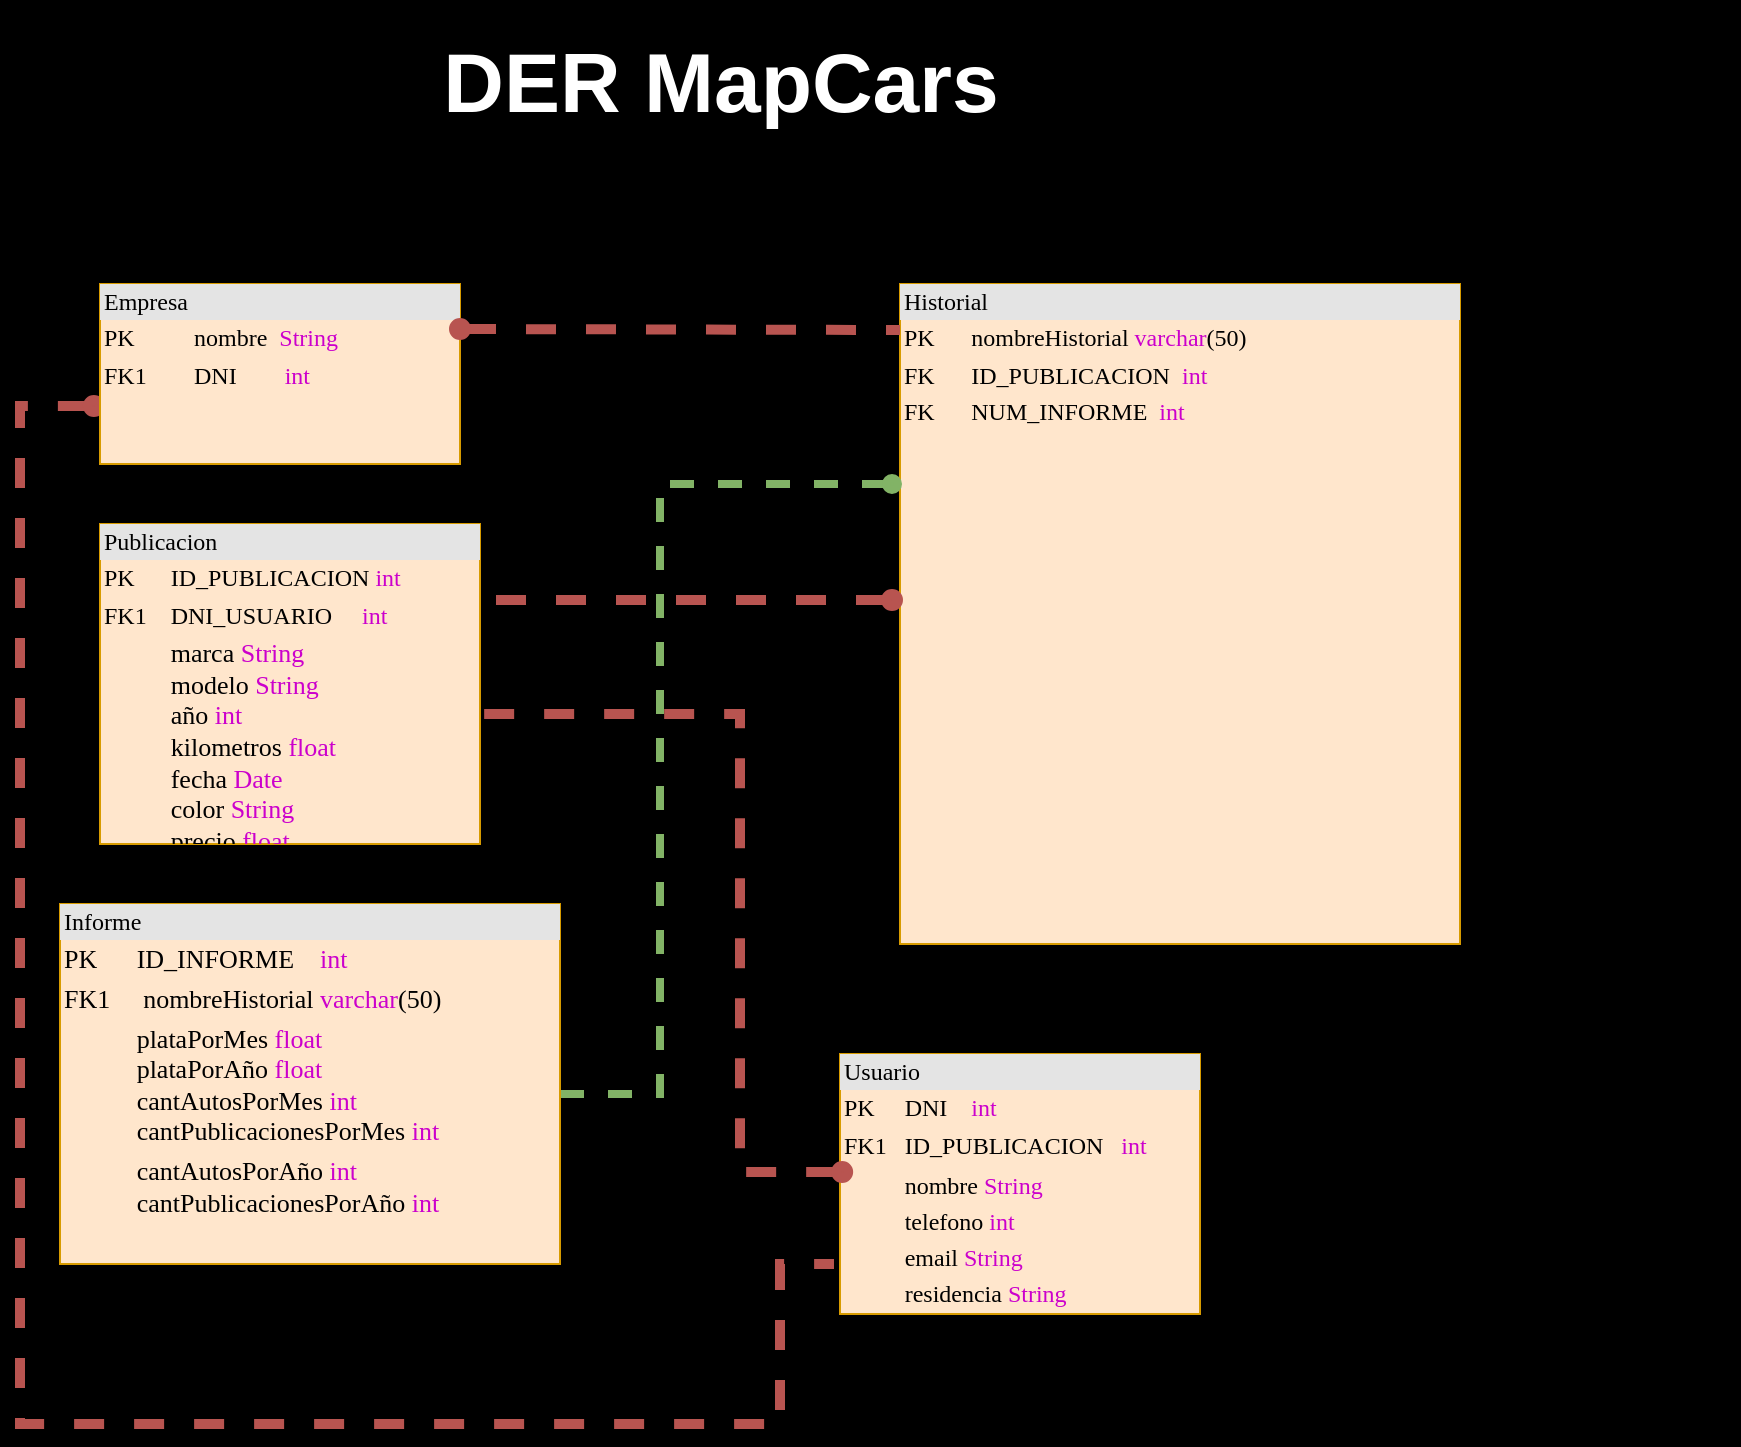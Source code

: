 <mxfile version="12.2.7" type="github" pages="1"><diagram name="Page-1" id="2ca16b54-16f6-2749-3443-fa8db7711227"><mxGraphModel dx="1209" dy="1520" grid="0" gridSize="10" guides="1" tooltips="1" connect="1" arrows="1" fold="1" page="1" pageScale="1" pageWidth="1100" pageHeight="850" background="#000000" math="0" shadow="0"><root><mxCell id="0"/><mxCell id="1" parent="0"/><mxCell id="dDNG2SL-8q4fLwJk1d4J-3" style="edgeStyle=orthogonalEdgeStyle;rounded=0;orthogonalLoop=1;jettySize=auto;html=1;dashed=1;fillColor=#f8cecc;strokeColor=#b85450;startArrow=oval;startFill=1;endArrow=none;endFill=0;exitX=-0.017;exitY=0.678;exitDx=0;exitDy=0;exitPerimeter=0;strokeWidth=5;" edge="1" parent="1" source="2ed32ef02a7f4228-1"><mxGeometry relative="1" as="geometry"><mxPoint x="477" y="560" as="targetPoint"/><Array as="points"><mxPoint x="70" y="131"/><mxPoint x="70" y="640"/><mxPoint x="450" y="640"/><mxPoint x="450" y="560"/></Array></mxGeometry></mxCell><mxCell id="2ed32ef02a7f4228-1" value="&lt;div style=&quot;box-sizing: border-box ; width: 100% ; background: #e4e4e4 ; padding: 2px&quot;&gt;Empresa&lt;/div&gt;&lt;table style=&quot;width: 100% ; font-size: 1em&quot; cellpadding=&quot;2&quot; cellspacing=&quot;0&quot;&gt;&lt;tbody&gt;&lt;tr&gt;&lt;td&gt;PK&lt;/td&gt;&lt;td&gt;nombre&amp;nbsp; &lt;font color=&quot;#cc00cc&quot;&gt;String&lt;/font&gt;&lt;/td&gt;&lt;/tr&gt;&lt;tr&gt;&lt;td&gt;FK1&lt;/td&gt;&lt;td&gt;DNI&amp;nbsp; &amp;nbsp; &amp;nbsp; &amp;nbsp; &lt;font color=&quot;#cc00cc&quot;&gt;int&lt;/font&gt;&lt;/td&gt;&lt;/tr&gt;&lt;tr&gt;&lt;td&gt;&lt;/td&gt;&lt;td&gt;&lt;br&gt;&lt;/td&gt;&lt;/tr&gt;&lt;/tbody&gt;&lt;/table&gt;" style="verticalAlign=top;align=left;overflow=fill;html=1;rounded=0;shadow=0;comic=0;labelBackgroundColor=none;strokeWidth=1;fontFamily=Verdana;fontSize=12;fillColor=#ffe6cc;strokeColor=#d79b00;" parent="1" vertex="1"><mxGeometry x="110" y="70" width="180" height="90" as="geometry"/></mxCell><mxCell id="2ed32ef02a7f4228-2" value="&lt;div style=&quot;box-sizing: border-box ; width: 100% ; background: #e4e4e4 ; padding: 2px&quot;&gt;Usuario&lt;/div&gt;&lt;table style=&quot;width: 100% ; font-size: 1em&quot; cellpadding=&quot;2&quot; cellspacing=&quot;0&quot;&gt;&lt;tbody&gt;&lt;tr&gt;&lt;td&gt;PK&lt;/td&gt;&lt;td&gt;DNI&amp;nbsp; &amp;nbsp; &lt;font color=&quot;#cc00cc&quot;&gt;int&lt;/font&gt;&lt;/td&gt;&lt;/tr&gt;&lt;tr&gt;&lt;td&gt;FK1&lt;/td&gt;&lt;td&gt;ID_PUBLICACION&amp;nbsp; &amp;nbsp;&lt;font color=&quot;#cc00cc&quot;&gt;int&lt;/font&gt;&lt;/td&gt;&lt;/tr&gt;&lt;tr style=&quot;line-height: 150%&quot;&gt;&lt;td&gt;&lt;/td&gt;&lt;td&gt;nombre &lt;font color=&quot;#cc00cc&quot;&gt;String&lt;/font&gt;&lt;br&gt;telefono &lt;font color=&quot;#cc00cc&quot;&gt;int&lt;/font&gt;&lt;br&gt;email &lt;font color=&quot;#cc00cc&quot;&gt;String&lt;/font&gt;&lt;br&gt;residencia &lt;font color=&quot;#cc00cc&quot;&gt;String&lt;/font&gt;&lt;br&gt;&lt;br&gt;&lt;/td&gt;&lt;/tr&gt;&lt;tr&gt;&lt;td&gt;&lt;br&gt;&lt;/td&gt;&lt;td&gt;&lt;br&gt;&lt;/td&gt;&lt;/tr&gt;&lt;tr&gt;&lt;td&gt;&lt;br&gt;&lt;/td&gt;&lt;td&gt;&lt;br&gt;&lt;/td&gt;&lt;/tr&gt;&lt;tr&gt;&lt;td&gt;&lt;br&gt;&lt;/td&gt;&lt;td&gt;&lt;br&gt;&lt;/td&gt;&lt;/tr&gt;&lt;/tbody&gt;&lt;/table&gt;" style="verticalAlign=top;align=left;overflow=fill;html=1;rounded=0;shadow=0;comic=0;labelBackgroundColor=none;strokeWidth=1;fontFamily=Verdana;fontSize=12;fillColor=#ffe6cc;strokeColor=#d79b00;" parent="1" vertex="1"><mxGeometry x="480" y="455" width="180" height="130" as="geometry"/></mxCell><mxCell id="2ed32ef02a7f4228-5" value="&lt;div style=&quot;box-sizing: border-box ; width: 100% ; background: #e4e4e4 ; padding: 2px&quot;&gt;Publicacion&lt;/div&gt;&lt;table style=&quot;width: 100% ; font-size: 1em&quot; cellpadding=&quot;2&quot; cellspacing=&quot;0&quot;&gt;&lt;tbody&gt;&lt;tr&gt;&lt;td&gt;PK&lt;/td&gt;&lt;td&gt;ID_PUBLICACION &lt;font color=&quot;#cc00cc&quot;&gt;int&lt;/font&gt;&lt;/td&gt;&lt;/tr&gt;&lt;tr&gt;&lt;td&gt;FK1&lt;/td&gt;&lt;td&gt;DNI_USUARIO&amp;nbsp; &amp;nbsp; &amp;nbsp;&lt;font color=&quot;#cc00cc&quot;&gt;int&lt;/font&gt;&lt;/td&gt;&lt;/tr&gt;&lt;tr style=&quot;font-size: 13px&quot;&gt;&lt;td&gt;&lt;/td&gt;&lt;td&gt;marca &lt;font color=&quot;#cc00cc&quot;&gt;String&lt;/font&gt;&lt;br&gt;modelo &lt;font color=&quot;#cc00cc&quot;&gt;String&lt;/font&gt;&lt;br&gt;año &lt;font color=&quot;#cc00cc&quot;&gt;int&lt;/font&gt;&lt;br&gt;kilometros &lt;font color=&quot;#cc00cc&quot;&gt;float&lt;/font&gt;&lt;br&gt;fecha &lt;font color=&quot;#cc00cc&quot;&gt;Date&lt;/font&gt;&lt;br&gt;color &lt;font color=&quot;#cc00cc&quot;&gt;String&lt;/font&gt;&lt;br&gt;precio &lt;font color=&quot;#cc00cc&quot;&gt;float&lt;/font&gt;&lt;br&gt;&lt;br&gt;&lt;/td&gt;&lt;/tr&gt;&lt;/tbody&gt;&lt;/table&gt;" style="verticalAlign=top;align=left;overflow=fill;html=1;rounded=0;shadow=0;comic=0;labelBackgroundColor=none;strokeWidth=1;fontFamily=Verdana;fontSize=12;fillColor=#ffe6cc;strokeColor=#d79b00;" parent="1" vertex="1"><mxGeometry x="110" y="190" width="190" height="160" as="geometry"/></mxCell><mxCell id="2ed32ef02a7f4228-8" value="&lt;div style=&quot;box-sizing: border-box ; width: 100% ; background: #e4e4e4 ; padding: 2px&quot;&gt;Historial&lt;/div&gt;&lt;table style=&quot;width: 100% ; font-size: 1em&quot; cellpadding=&quot;2&quot; cellspacing=&quot;0&quot;&gt;&lt;tbody&gt;&lt;tr&gt;&lt;td&gt;PK&lt;/td&gt;&lt;td&gt;nombreHistorial &lt;font color=&quot;#cc00cc&quot;&gt;varchar&lt;/font&gt;(50)&lt;/td&gt;&lt;/tr&gt;&lt;tr&gt;&lt;td&gt;FK&lt;/td&gt;&lt;td&gt;ID_PUBLICACION&amp;nbsp; &lt;font color=&quot;#cc00cc&quot;&gt;int&lt;/font&gt;&lt;br&gt;&lt;/td&gt;&lt;/tr&gt;&lt;tr&gt;&lt;td&gt;FK&lt;/td&gt;&lt;td&gt;NUM_INFORME&amp;nbsp; &lt;font color=&quot;#cc00cc&quot;&gt;int&lt;/font&gt;&lt;/td&gt;&lt;/tr&gt;&lt;tr&gt;&lt;td&gt;&lt;/td&gt;&lt;td&gt;&lt;/td&gt;&lt;/tr&gt;&lt;/tbody&gt;&lt;/table&gt;" style="verticalAlign=top;align=left;overflow=fill;html=1;rounded=0;shadow=0;comic=0;labelBackgroundColor=none;strokeWidth=1;fontFamily=Verdana;fontSize=12;fillColor=#ffe6cc;strokeColor=#d79b00;" parent="1" vertex="1"><mxGeometry x="510" y="70" width="280" height="330" as="geometry"/></mxCell><mxCell id="2ed32ef02a7f4228-21" style="edgeStyle=orthogonalEdgeStyle;html=1;entryX=0.5;entryY=0;dashed=1;labelBackgroundColor=none;startArrow=ERmandOne;endArrow=ERoneToMany;fontFamily=Verdana;fontSize=12;align=left;" parent="1" edge="1"><mxGeometry relative="1" as="geometry"><mxPoint x="920" y="450" as="sourcePoint"/><mxPoint x="920" y="490" as="targetPoint"/></mxGeometry></mxCell><mxCell id="dDNG2SL-8q4fLwJk1d4J-5" style="edgeStyle=orthogonalEdgeStyle;rounded=0;orthogonalLoop=1;jettySize=auto;html=1;dashed=1;fillColor=#f8cecc;strokeColor=#b85450;startArrow=oval;startFill=1;endArrow=none;endFill=0;exitX=1;exitY=0.25;exitDx=0;exitDy=0;strokeWidth=5;" edge="1" parent="1" source="2ed32ef02a7f4228-1"><mxGeometry relative="1" as="geometry"><mxPoint x="340" y="280" as="sourcePoint"/><mxPoint x="510" y="93" as="targetPoint"/><Array as="points"><mxPoint x="510" y="93"/></Array></mxGeometry></mxCell><mxCell id="dDNG2SL-8q4fLwJk1d4J-6" style="edgeStyle=orthogonalEdgeStyle;rounded=0;orthogonalLoop=1;jettySize=auto;html=1;entryX=0.994;entryY=0.633;entryDx=0;entryDy=0;dashed=1;fillColor=#f8cecc;strokeColor=#b85450;startArrow=oval;startFill=1;endArrow=none;endFill=0;entryPerimeter=0;exitX=0.006;exitY=0.454;exitDx=0;exitDy=0;exitPerimeter=0;strokeWidth=5;" edge="1" parent="1" source="2ed32ef02a7f4228-2" target="2ed32ef02a7f4228-5"><mxGeometry relative="1" as="geometry"><mxPoint x="420" y="550" as="sourcePoint"/><mxPoint x="477" y="360" as="targetPoint"/><Array as="points"><mxPoint x="430" y="514"/><mxPoint x="430" y="285"/></Array></mxGeometry></mxCell><mxCell id="dDNG2SL-8q4fLwJk1d4J-8" style="edgeStyle=orthogonalEdgeStyle;rounded=0;orthogonalLoop=1;jettySize=auto;html=1;entryX=1;entryY=0.25;entryDx=0;entryDy=0;dashed=1;fillColor=#f8cecc;strokeColor=#b85450;startArrow=oval;startFill=1;endArrow=none;endFill=0;strokeWidth=5;" edge="1" parent="1" target="2ed32ef02a7f4228-5"><mxGeometry relative="1" as="geometry"><mxPoint x="506" y="228" as="sourcePoint"/><mxPoint x="650" y="177" as="targetPoint"/><Array as="points"><mxPoint x="480" y="228"/><mxPoint x="480" y="228"/></Array></mxGeometry></mxCell><mxCell id="dDNG2SL-8q4fLwJk1d4J-9" style="edgeStyle=orthogonalEdgeStyle;orthogonalLoop=1;jettySize=auto;html=1;dashed=1;fillColor=#d5e8d4;strokeColor=#82b366;startArrow=oval;startFill=1;endArrow=none;endFill=0;entryX=1;entryY=0.5;entryDx=0;entryDy=0;rounded=0;strokeWidth=4;" edge="1" parent="1" target="dDNG2SL-8q4fLwJk1d4J-11"><mxGeometry relative="1" as="geometry"><mxPoint x="506" y="170" as="sourcePoint"/><mxPoint x="330" y="449" as="targetPoint"/><Array as="points"><mxPoint x="390" y="170"/><mxPoint x="390" y="475"/></Array></mxGeometry></mxCell><mxCell id="dDNG2SL-8q4fLwJk1d4J-10" value="&lt;font color=&quot;#ffffff&quot; style=&quot;font-size: 42px&quot;&gt;DER MapCars&lt;/font&gt;" style="text;strokeColor=none;fillColor=none;html=1;fontSize=24;fontStyle=1;verticalAlign=middle;align=center;" vertex="1" parent="1"><mxGeometry x="330" y="-71.5" width="180" height="83" as="geometry"/></mxCell><mxCell id="dDNG2SL-8q4fLwJk1d4J-11" value="&lt;div style=&quot;box-sizing: border-box ; width: 100% ; background: #e4e4e4 ; padding: 2px&quot;&gt;Informe&lt;/div&gt;&lt;table style=&quot;width: 100% ; font-size: 13px&quot; cellpadding=&quot;2&quot; cellspacing=&quot;0&quot;&gt;&lt;tbody&gt;&lt;tr&gt;&lt;td&gt;PK&lt;/td&gt;&lt;td&gt;ID_INFORME&amp;nbsp; &amp;nbsp; &lt;font color=&quot;#cc00cc&quot;&gt;int&lt;/font&gt;&lt;/td&gt;&lt;/tr&gt;&lt;tr&gt;&lt;td&gt;FK1&lt;/td&gt;&lt;td&gt;&amp;nbsp;nombreHistorial &lt;font color=&quot;#cc00cc&quot;&gt;varchar&lt;/font&gt;(50)&amp;nbsp;&lt;br&gt;&lt;/td&gt;&lt;/tr&gt;&lt;tr&gt;&lt;td&gt;&lt;br&gt;&lt;/td&gt;&lt;td&gt;plataPorMes &lt;font color=&quot;#cc00cc&quot; style=&quot;font-size: 13px&quot;&gt;float&lt;/font&gt;&lt;br&gt;plataPorAño &lt;font color=&quot;#cc00cc&quot; style=&quot;font-size: 13px&quot;&gt;float&lt;/font&gt;&lt;br&gt;cantAutosPorMes &lt;font color=&quot;#cc00cc&quot;&gt;int&lt;/font&gt;&lt;br&gt;cantPublicacionesPorMes &lt;font color=&quot;#cc00cc&quot;&gt;int&lt;/font&gt;&lt;/td&gt;&lt;/tr&gt;&lt;tr&gt;&lt;td&gt;&lt;br&gt;&lt;/td&gt;&lt;td&gt;cantAutosPorAño &lt;font color=&quot;#cc00cc&quot;&gt;int&lt;/font&gt;&lt;br&gt;cantPublicacionesPorAño &lt;font color=&quot;#cc00cc&quot;&gt;int&lt;/font&gt;&lt;/td&gt;&lt;/tr&gt;&lt;tr&gt;&lt;td&gt;&lt;/td&gt;&lt;td&gt;&lt;/td&gt;&lt;/tr&gt;&lt;/tbody&gt;&lt;/table&gt;" style="verticalAlign=top;align=left;overflow=fill;html=1;rounded=0;shadow=0;comic=0;labelBackgroundColor=none;strokeWidth=1;fontFamily=Verdana;fontSize=12;fillColor=#ffe6cc;strokeColor=#d79b00;" vertex="1" parent="1"><mxGeometry x="90" y="380" width="250" height="180" as="geometry"/></mxCell></root></mxGraphModel></diagram></mxfile>